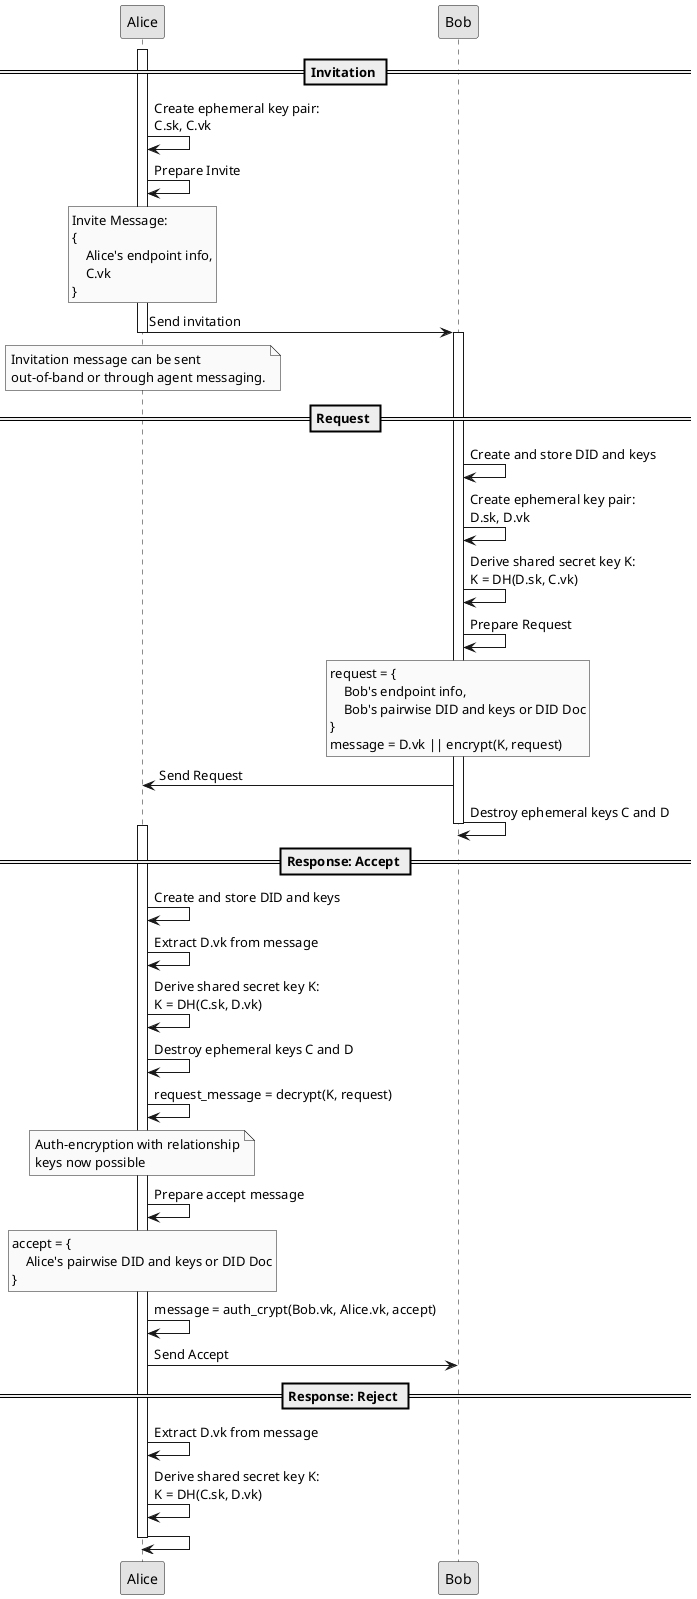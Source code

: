 @startuml
skinparam monochrome true

participant Alice as A
participant Bob as B

== Invitation ==

activate A
A -> A: Create ephemeral key pair:\nC.sk, C.vk
A -> A: Prepare Invite
rnote over A
    Invite Message:
    {
        Alice's endpoint info,
        C.vk
    }
end note
A -> B: Send invitation
note over A
    Invitation message can be sent
    out-of-band or through agent messaging.
end note
deactivate A

== Request ==

activate B
B -> B: Create and store DID and keys
B -> B: Create ephemeral key pair:\nD.sk, D.vk
B -> B: Derive shared secret key K:\nK = DH(D.sk, C.vk)
B -> B: Prepare Request
rnote over B
    request = {
        Bob's endpoint info,
        Bob's pairwise DID and keys or DID Doc
    }
    message = D.vk || encrypt(K, request)
end note
B -> A: Send Request
B -> B: Destroy ephemeral keys C and D
deactivate B

== Response: Accept ==
activate A
A -> A: Create and store DID and keys
A -> A: Extract D.vk from message
A -> A: Derive shared secret key K:\nK = DH(C.sk, D.vk)
A -> A: Destroy ephemeral keys C and D
A -> A: request_message = decrypt(K, request)
note over A
    Auth-encryption with relationship
    keys now possible
end note
A -> A: Prepare accept message
rnote over A
    accept = {
        Alice's pairwise DID and keys or DID Doc
    }
end note
A -> A: message = auth_crypt(Bob.vk, Alice.vk, accept)
A -> B: Send Accept

== Response: Reject ==

A -> A: Extract D.vk from message
A -> A: Derive shared secret key K:\nK = DH(C.sk, D.vk)
A -> A:

deactivate A
@enduml

